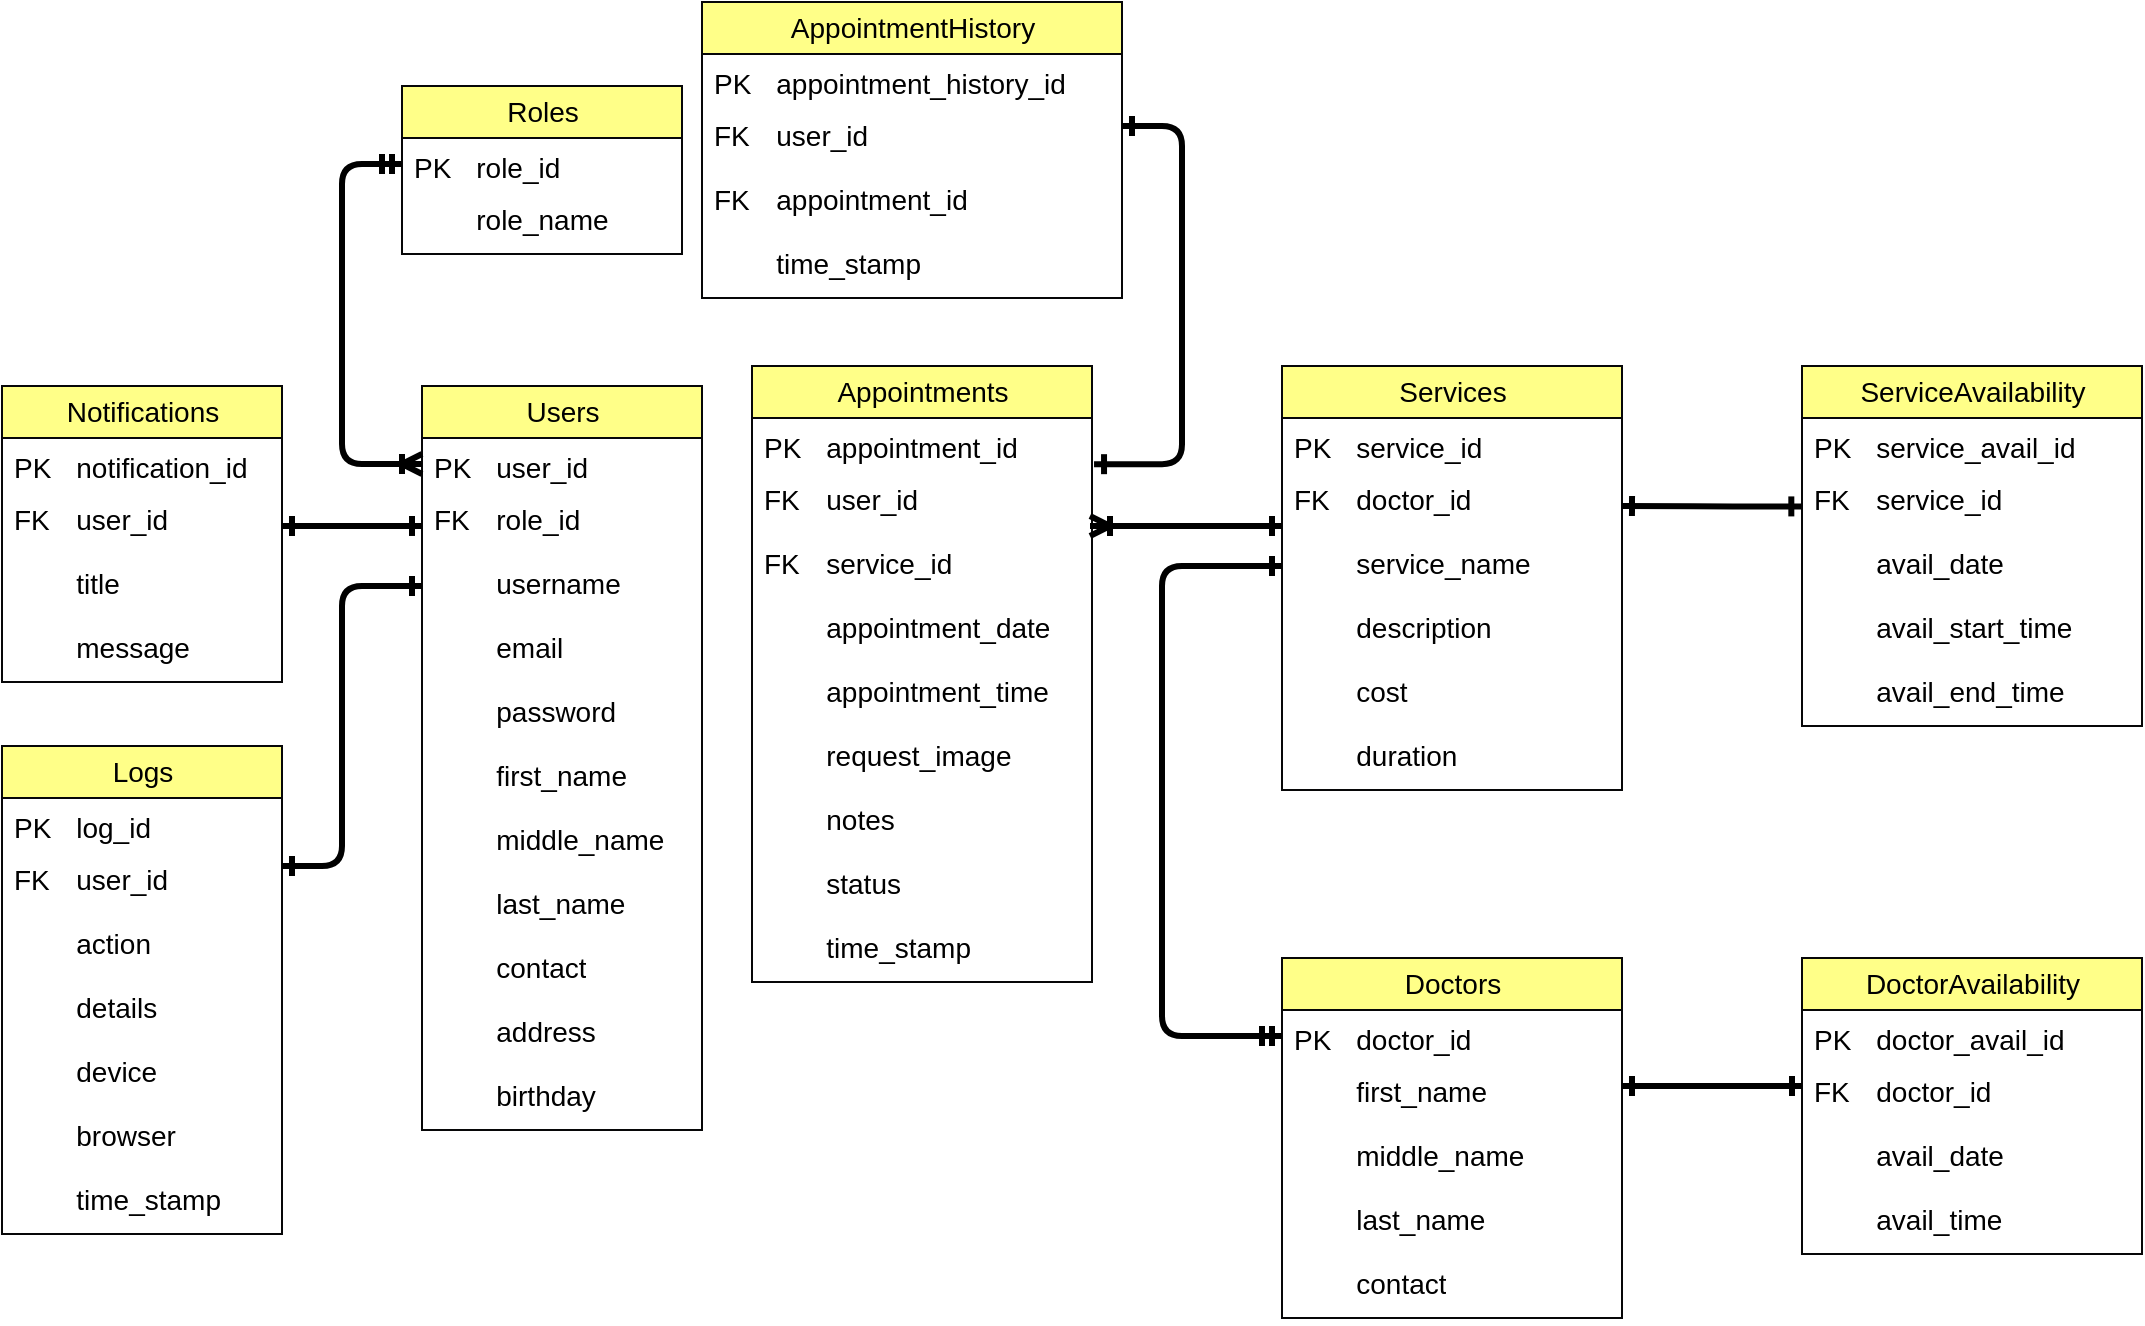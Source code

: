 <mxfile version="24.4.10" type="github">
  <diagram name="Page-1" id="2ca16b54-16f6-2749-3443-fa8db7711227">
    <mxGraphModel dx="1193" dy="758" grid="1" gridSize="10" guides="1" tooltips="1" connect="1" arrows="1" fold="1" page="1" pageScale="1" pageWidth="1100" pageHeight="850" background="none" math="0" shadow="0">
      <root>
        <mxCell id="0" />
        <mxCell id="1" parent="0" />
        <mxCell id="LYKKpz5TpEzSUIl6XZAZ-3" value="Roles" style="swimlane;fontStyle=0;childLayout=stackLayout;horizontal=1;startSize=26;horizontalStack=0;resizeParent=1;resizeParentMax=0;resizeLast=0;collapsible=1;marginBottom=0;html=1;fontSize=14;fillColor=#ffff88;strokeColor=#070708;" vertex="1" parent="1">
          <mxGeometry x="290" y="230" width="140" height="84" as="geometry" />
        </mxCell>
        <mxCell id="LYKKpz5TpEzSUIl6XZAZ-4" value="PK&lt;span style=&quot;white-space: pre;&quot;&gt;&#x9;&lt;/span&gt;role_id" style="text;align=left;verticalAlign=top;spacingLeft=4;spacingRight=4;overflow=hidden;rotatable=0;points=[[0,0.5],[1,0.5]];portConstraint=eastwest;whiteSpace=wrap;html=1;fontSize=14;" vertex="1" parent="LYKKpz5TpEzSUIl6XZAZ-3">
          <mxGeometry y="26" width="140" height="26" as="geometry" />
        </mxCell>
        <mxCell id="LYKKpz5TpEzSUIl6XZAZ-5" value="&lt;span style=&quot;white-space: pre; font-size: 14px;&quot;&gt;&#x9;&lt;/span&gt;role_name" style="text;align=left;verticalAlign=top;spacingLeft=4;spacingRight=4;overflow=hidden;rotatable=0;points=[[0,0.5],[1,0.5]];portConstraint=eastwest;whiteSpace=wrap;html=1;fontSize=14;labelBackgroundColor=default;" vertex="1" parent="LYKKpz5TpEzSUIl6XZAZ-3">
          <mxGeometry y="52" width="140" height="32" as="geometry" />
        </mxCell>
        <mxCell id="LYKKpz5TpEzSUIl6XZAZ-12" value="Notifications" style="swimlane;fontStyle=0;childLayout=stackLayout;horizontal=1;startSize=26;horizontalStack=0;resizeParent=1;resizeParentMax=0;resizeLast=0;collapsible=1;marginBottom=0;html=1;fontSize=14;fillColor=#ffff88;strokeColor=#070708;" vertex="1" parent="1">
          <mxGeometry x="90" y="380" width="140" height="148" as="geometry" />
        </mxCell>
        <mxCell id="LYKKpz5TpEzSUIl6XZAZ-13" value="PK&lt;span style=&quot;white-space: pre;&quot;&gt;&#x9;&lt;/span&gt;notification_id" style="text;align=left;verticalAlign=top;spacingLeft=4;spacingRight=4;overflow=hidden;rotatable=0;points=[[0,0.5],[1,0.5]];portConstraint=eastwest;whiteSpace=wrap;html=1;fontSize=14;" vertex="1" parent="LYKKpz5TpEzSUIl6XZAZ-12">
          <mxGeometry y="26" width="140" height="26" as="geometry" />
        </mxCell>
        <mxCell id="LYKKpz5TpEzSUIl6XZAZ-14" value="FK&lt;span style=&quot;white-space: pre; font-size: 14px;&quot;&gt;&#x9;&lt;/span&gt;user_id" style="text;align=left;verticalAlign=top;spacingLeft=4;spacingRight=4;overflow=hidden;rotatable=0;points=[[0,0.5],[1,0.5]];portConstraint=eastwest;whiteSpace=wrap;html=1;fontSize=14;labelBackgroundColor=default;" vertex="1" parent="LYKKpz5TpEzSUIl6XZAZ-12">
          <mxGeometry y="52" width="140" height="32" as="geometry" />
        </mxCell>
        <mxCell id="LYKKpz5TpEzSUIl6XZAZ-15" value="&lt;span style=&quot;white-space: pre; font-size: 14px;&quot;&gt;&#x9;&lt;/span&gt;title&lt;span style=&quot;color: rgba(0, 0, 0, 0); font-family: monospace; font-size: 0px; text-wrap: nowrap; background-color: rgb(251, 251, 251);&quot;&gt;%3CmxGraphModel%3E%3Croot%3E%3CmxCell%20id%3D%220%22%2F%3E%3CmxCell%20id%3D%221%22%20parent%3D%220%22%2F%3E%3CmxCell%20id%3D%222%22%20value%3D%22%26lt%3Bspan%20style%3D%26quot%3Bwhite-space%3A%20pre%3B%20font-size%3A%2014px%3B%26quot%3B%26gt%3B%26%239%3B%26lt%3B%2Fspan%26gt%3Buser_id%22%20style%3D%22text%3Balign%3Dleft%3BverticalAlign%3Dtop%3BspacingLeft%3D4%3BspacingRight%3D4%3Boverflow%3Dhidden%3Brotatable%3D0%3Bpoints%3D%5B%5B0%2C0.5%5D%2C%5B1%2C0.5%5D%5D%3BportConstraint%3Deastwest%3BwhiteSpace%3Dwrap%3Bhtml%3D1%3BfontSize%3D14%3BlabelBackgroundColor%3Ddefault%3B%22%20vertex%3D%221%22%20parent%3D%221%22%3E%3CmxGeometry%20x%3D%22130%22%20y%3D%22472%22%20width%3D%22140%22%20height%3D%2232%22%20as%3D%22geometry%22%2F%3E%3C%2FmxCell%3E%3C%2Froot%3E%3C%2FmxGraphModel%3E&lt;/span&gt;" style="text;align=left;verticalAlign=top;spacingLeft=4;spacingRight=4;overflow=hidden;rotatable=0;points=[[0,0.5],[1,0.5]];portConstraint=eastwest;whiteSpace=wrap;html=1;fontSize=14;labelBackgroundColor=default;" vertex="1" parent="LYKKpz5TpEzSUIl6XZAZ-12">
          <mxGeometry y="84" width="140" height="32" as="geometry" />
        </mxCell>
        <mxCell id="LYKKpz5TpEzSUIl6XZAZ-16" value="&lt;span style=&quot;white-space: pre; font-size: 14px;&quot;&gt;&#x9;&lt;/span&gt;message&lt;span style=&quot;color: rgba(0, 0, 0, 0); font-family: monospace; font-size: 0px; text-wrap: nowrap; background-color: rgb(251, 251, 251);&quot;&gt;%3CmxGraphModel%3E%3Croot%3E%3CmxCell%20id%3D%220%22%2F%3E%3CmxCell%20id%3D%221%22%20parent%3D%220%22%2F%3E%3CmxCell%20id%3D%222%22%20value%3D%22%26lt%3Bspan%20style%3D%26quot%3Bwhite-space%3A%20pre%3B%20font-size%3A%2014px%3B%26quot%3B%26gt%3B%26%239%3B%26lt%3B%2Fspan%26gt%3Buser_id%22%20style%3D%22text%3Balign%3Dleft%3BverticalAlign%3Dtop%3BspacingLeft%3D4%3BspacingRight%3D4%3Boverflow%3Dhidden%3Brotatable%3D0%3Bpoints%3D%5B%5B0%2C0.5%5D%2C%5B1%2C0.5%5D%5D%3BportConstraint%3Deastwest%3BwhiteSpace%3Dwrap%3Bhtml%3D1%3BfontSize%3D14%3BlabelBackgroundColor%3Ddefault%3B%22%20vertex%3D%221%22%20parent%3D%221%22%3E%3CmxGeometry%20x%3D%22130%22%20y%3D%22472%22%20width%3D%22140%22%20height%3D%2232%22%20as%3D%22geometry%22%2F%3E%3C%2FmxCell%3E%3C%2Froot%3E%3C%2FmxGraphModel%3E&lt;/span&gt;" style="text;align=left;verticalAlign=top;spacingLeft=4;spacingRight=4;overflow=hidden;rotatable=0;points=[[0,0.5],[1,0.5]];portConstraint=eastwest;whiteSpace=wrap;html=1;fontSize=14;labelBackgroundColor=default;" vertex="1" parent="LYKKpz5TpEzSUIl6XZAZ-12">
          <mxGeometry y="116" width="140" height="32" as="geometry" />
        </mxCell>
        <mxCell id="LYKKpz5TpEzSUIl6XZAZ-17" value="Logs" style="swimlane;fontStyle=0;childLayout=stackLayout;horizontal=1;startSize=26;horizontalStack=0;resizeParent=1;resizeParentMax=0;resizeLast=0;collapsible=1;marginBottom=0;html=1;fontSize=14;fillColor=#ffff88;strokeColor=#070708;" vertex="1" parent="1">
          <mxGeometry x="90" y="560" width="140" height="244" as="geometry" />
        </mxCell>
        <mxCell id="LYKKpz5TpEzSUIl6XZAZ-18" value="PK&lt;span style=&quot;white-space: pre;&quot;&gt;&#x9;&lt;/span&gt;log_id" style="text;align=left;verticalAlign=top;spacingLeft=4;spacingRight=4;overflow=hidden;rotatable=0;points=[[0,0.5],[1,0.5]];portConstraint=eastwest;whiteSpace=wrap;html=1;fontSize=14;" vertex="1" parent="LYKKpz5TpEzSUIl6XZAZ-17">
          <mxGeometry y="26" width="140" height="26" as="geometry" />
        </mxCell>
        <mxCell id="LYKKpz5TpEzSUIl6XZAZ-19" value="FK&lt;span style=&quot;white-space: pre; font-size: 14px;&quot;&gt;&#x9;&lt;/span&gt;user_id" style="text;align=left;verticalAlign=top;spacingLeft=4;spacingRight=4;overflow=hidden;rotatable=0;points=[[0,0.5],[1,0.5]];portConstraint=eastwest;whiteSpace=wrap;html=1;fontSize=14;labelBackgroundColor=default;" vertex="1" parent="LYKKpz5TpEzSUIl6XZAZ-17">
          <mxGeometry y="52" width="140" height="32" as="geometry" />
        </mxCell>
        <mxCell id="LYKKpz5TpEzSUIl6XZAZ-20" value="&lt;span style=&quot;white-space: pre; font-size: 14px;&quot;&gt;&#x9;&lt;/span&gt;action&lt;span style=&quot;color: rgba(0, 0, 0, 0); font-family: monospace; font-size: 0px; text-wrap: nowrap; background-color: rgb(251, 251, 251);&quot;&gt;%3CmxGraphModel%3E%3Croot%3E%3CmxCell%20id%3D%220%22%2F%3E%3CmxCell%20id%3D%221%22%20parent%3D%220%22%2F%3E%3CmxCell%20id%3D%222%22%20value%3D%22%26lt%3Bspan%20style%3D%26quot%3Bwhite-space%3A%20pre%3B%20font-size%3A%2014px%3B%26quot%3B%26gt%3B%26%239%3B%26lt%3B%2Fspan%26gt%3Buser_id%22%20style%3D%22text%3Balign%3Dleft%3BverticalAlign%3Dtop%3BspacingLeft%3D4%3BspacingRight%3D4%3Boverflow%3Dhidden%3Brotatable%3D0%3Bpoints%3D%5B%5B0%2C0.5%5D%2C%5B1%2C0.5%5D%5D%3BportConstraint%3Deastwest%3BwhiteSpace%3Dwrap%3Bhtml%3D1%3BfontSize%3D14%3BlabelBackgroundColor%3Ddefault%3B%22%20vertex%3D%221%22%20parent%3D%221%22%3E%3CmxGeometry%20x%3D%22130%22%20y%3D%22472%22%20width%3D%22140%22%20height%3D%2232%22%20as%3D%22geometry%22%2F%3E%3C%2FmxCell%3E%3C%2Froot%3E%3C%2FmxGraphModel%3E&lt;/span&gt;" style="text;align=left;verticalAlign=top;spacingLeft=4;spacingRight=4;overflow=hidden;rotatable=0;points=[[0,0.5],[1,0.5]];portConstraint=eastwest;whiteSpace=wrap;html=1;fontSize=14;labelBackgroundColor=default;" vertex="1" parent="LYKKpz5TpEzSUIl6XZAZ-17">
          <mxGeometry y="84" width="140" height="32" as="geometry" />
        </mxCell>
        <mxCell id="LYKKpz5TpEzSUIl6XZAZ-21" value="&lt;span style=&quot;white-space: pre; font-size: 14px;&quot;&gt;&#x9;&lt;/span&gt;details&lt;span style=&quot;color: rgba(0, 0, 0, 0); font-family: monospace; font-size: 0px; text-wrap: nowrap; background-color: rgb(251, 251, 251);&quot;&gt;%3CmxGraphModel%3E%3Croot%3E%3CmxCell%20id%3D%220%22%2F%3E%3CmxCell%20id%3D%221%22%20parent%3D%220%22%2F%3E%3CmxCell%20id%3D%222%22%20value%3D%22%26lt%3Bspan%20style%3D%26quot%3Bwhite-space%3A%20pre%3B%20font-size%3A%2014px%3B%26quot%3B%26gt%3B%26%239%3B%26lt%3B%2Fspan%26gt%3Buser_id%22%20style%3D%22text%3Balign%3Dleft%3BverticalAlign%3Dtop%3BspacingLeft%3D4%3BspacingRight%3D4%3Boverflow%3Dhidden%3Brotatable%3D0%3Bpoints%3D%5B%5B0%2C0.5%5D%2C%5B1%2C0.5%5D%5D%3BportConstraint%3Deastwest%3BwhiteSpace%3Dwrap%3Bhtml%3D1%3BfontSize%3D14%3BlabelBackgroundColor%3Ddefault%3B%22%20vertex%3D%221%22%20parent%3D%221%22%3E%3CmxGeometry%20x%3D%22130%22%20y%3D%22472%22%20width%3D%22140%22%20height%3D%2232%22%20as%3D%22geometry%22%2F%3E%3C%2FmxCell%3E%3C%2Froot%3E%3C%2FmxGraphModel%3E&lt;/span&gt;" style="text;align=left;verticalAlign=top;spacingLeft=4;spacingRight=4;overflow=hidden;rotatable=0;points=[[0,0.5],[1,0.5]];portConstraint=eastwest;whiteSpace=wrap;html=1;fontSize=14;labelBackgroundColor=default;" vertex="1" parent="LYKKpz5TpEzSUIl6XZAZ-17">
          <mxGeometry y="116" width="140" height="32" as="geometry" />
        </mxCell>
        <mxCell id="LYKKpz5TpEzSUIl6XZAZ-22" value="&lt;span style=&quot;white-space: pre;&quot;&gt;&#x9;&lt;/span&gt;device&lt;span style=&quot;color: rgba(0, 0, 0, 0); font-family: monospace; font-size: 0px; text-wrap: nowrap; background-color: rgb(251, 251, 251);&quot;&gt;%3CmxGraphModel%3E%3Croot%3E%3CmxCell%20id%3D%220%22%2F%3E%3CmxCell%20id%3D%221%22%20parent%3D%220%22%2F%3E%3CmxCell%20id%3D%222%22%20value%3D%22%26lt%3Bspan%20style%3D%26quot%3Bwhite-space%3A%20pre%3B%20font-size%3A%2014px%3B%26quot%3B%26gt%3B%26%239%3B%26lt%3B%2Fspan%26gt%3Bdetails%26lt%3Bspan%20style%3D%26quot%3Bcolor%3A%20rgba(0%2C%200%2C%200%2C%200)%3B%20font-family%3A%20monospace%3B%20font-size%3A%200px%3B%20text-wrap%3A%20nowrap%3B%20background-color%3A%20rgb(251%2C%20251%2C%20251)%3B%26quot%3B%26gt%3B%253CmxGraphModel%253E%253Croot%253E%253CmxCell%2520id%253D%25220%2522%252F%253E%253CmxCell%2520id%253D%25221%2522%2520parent%253D%25220%2522%252F%253E%253CmxCell%2520id%253D%25222%2522%2520value%253D%2522%2526lt%253Bspan%2520style%253D%2526quot%253Bwhite-space%253A%2520pre%253B%2520font-size%253A%252014px%253B%2526quot%253B%2526gt%253B%2526%25239%253B%2526lt%253B%252Fspan%2526gt%253Buser_id%2522%2520style%253D%2522text%253Balign%253Dleft%253BverticalAlign%253Dtop%253BspacingLeft%253D4%253BspacingRight%253D4%253Boverflow%253Dhidden%253Brotatable%253D0%253Bpoints%253D%255B%255B0%252C0.5%255D%252C%255B1%252C0.5%255D%255D%253BportConstraint%253Deastwest%253BwhiteSpace%253Dwrap%253Bhtml%253D1%253BfontSize%253D14%253BlabelBackgroundColor%253Ddefault%253B%2522%2520vertex%253D%25221%2522%2520parent%253D%25221%2522%253E%253CmxGeometry%2520x%253D%2522130%2522%2520y%253D%2522472%2522%2520width%253D%2522140%2522%2520height%253D%252232%2522%2520as%253D%2522geometry%2522%252F%253E%253C%252FmxCell%253E%253C%252Froot%253E%253C%252FmxGraphModel%253E%26lt%3B%2Fspan%26gt%3B%22%20style%3D%22text%3Balign%3Dleft%3BverticalAlign%3Dtop%3BspacingLeft%3D4%3BspacingRight%3D4%3Boverflow%3Dhidden%3Brotatable%3D0%3Bpoints%3D%5B%5B0%2C0.5%5D%2C%5B1%2C0.5%5D%5D%3BportConstraint%3Deastwest%3BwhiteSpace%3Dwrap%3Bhtml%3D1%3BfontSize%3D14%3BlabelBackgroundColor%3Ddefault%3B%22%20vertex%3D%221%22%20parent%3D%221%22%3E%3CmxGeometry%20x%3D%2290%22%20y%3D%22676%22%20width%3D%22140%22%20height%3D%2232%22%20as%3D%22geometry%22%2F%3E%3C%2FmxCell%3E%3C%2Froot%3E%3C%2FmxGraphModel%3E&lt;/span&gt;" style="text;align=left;verticalAlign=top;spacingLeft=4;spacingRight=4;overflow=hidden;rotatable=0;points=[[0,0.5],[1,0.5]];portConstraint=eastwest;whiteSpace=wrap;html=1;fontSize=14;labelBackgroundColor=default;" vertex="1" parent="LYKKpz5TpEzSUIl6XZAZ-17">
          <mxGeometry y="148" width="140" height="32" as="geometry" />
        </mxCell>
        <mxCell id="LYKKpz5TpEzSUIl6XZAZ-23" value="&lt;span style=&quot;white-space: pre;&quot;&gt;&#x9;&lt;/span&gt;browser" style="text;align=left;verticalAlign=top;spacingLeft=4;spacingRight=4;overflow=hidden;rotatable=0;points=[[0,0.5],[1,0.5]];portConstraint=eastwest;whiteSpace=wrap;html=1;fontSize=14;labelBackgroundColor=default;" vertex="1" parent="LYKKpz5TpEzSUIl6XZAZ-17">
          <mxGeometry y="180" width="140" height="32" as="geometry" />
        </mxCell>
        <mxCell id="LYKKpz5TpEzSUIl6XZAZ-24" value="&lt;span style=&quot;white-space: pre;&quot;&gt;&#x9;&lt;/span&gt;time_stamp" style="text;align=left;verticalAlign=top;spacingLeft=4;spacingRight=4;overflow=hidden;rotatable=0;points=[[0,0.5],[1,0.5]];portConstraint=eastwest;whiteSpace=wrap;html=1;fontSize=14;labelBackgroundColor=default;" vertex="1" parent="LYKKpz5TpEzSUIl6XZAZ-17">
          <mxGeometry y="212" width="140" height="32" as="geometry" />
        </mxCell>
        <mxCell id="LYKKpz5TpEzSUIl6XZAZ-25" value="Users" style="swimlane;fontStyle=0;childLayout=stackLayout;horizontal=1;startSize=26;horizontalStack=0;resizeParent=1;resizeParentMax=0;resizeLast=0;collapsible=1;marginBottom=0;html=1;fontSize=14;fillColor=#ffff88;strokeColor=#070708;" vertex="1" parent="1">
          <mxGeometry x="300" y="380" width="140" height="372" as="geometry" />
        </mxCell>
        <mxCell id="LYKKpz5TpEzSUIl6XZAZ-26" value="PK&lt;span style=&quot;white-space: pre;&quot;&gt;&#x9;&lt;/span&gt;user_id" style="text;align=left;verticalAlign=top;spacingLeft=4;spacingRight=4;overflow=hidden;rotatable=0;points=[[0,0.5],[1,0.5]];portConstraint=eastwest;whiteSpace=wrap;html=1;fontSize=14;" vertex="1" parent="LYKKpz5TpEzSUIl6XZAZ-25">
          <mxGeometry y="26" width="140" height="26" as="geometry" />
        </mxCell>
        <mxCell id="LYKKpz5TpEzSUIl6XZAZ-27" value="FK&lt;span style=&quot;white-space: pre; font-size: 14px;&quot;&gt;&#x9;&lt;/span&gt;role_id" style="text;align=left;verticalAlign=top;spacingLeft=4;spacingRight=4;overflow=hidden;rotatable=0;points=[[0,0.5],[1,0.5]];portConstraint=eastwest;whiteSpace=wrap;html=1;fontSize=14;labelBackgroundColor=default;" vertex="1" parent="LYKKpz5TpEzSUIl6XZAZ-25">
          <mxGeometry y="52" width="140" height="32" as="geometry" />
        </mxCell>
        <mxCell id="LYKKpz5TpEzSUIl6XZAZ-28" value="&lt;span style=&quot;white-space: pre;&quot;&gt;&#x9;&lt;/span&gt;username" style="text;align=left;verticalAlign=top;spacingLeft=4;spacingRight=4;overflow=hidden;rotatable=0;points=[[0,0.5],[1,0.5]];portConstraint=eastwest;whiteSpace=wrap;html=1;fontSize=14;labelBackgroundColor=default;" vertex="1" parent="LYKKpz5TpEzSUIl6XZAZ-25">
          <mxGeometry y="84" width="140" height="32" as="geometry" />
        </mxCell>
        <mxCell id="LYKKpz5TpEzSUIl6XZAZ-29" value="&lt;span style=&quot;white-space: pre;&quot;&gt;&#x9;&lt;/span&gt;email" style="text;align=left;verticalAlign=top;spacingLeft=4;spacingRight=4;overflow=hidden;rotatable=0;points=[[0,0.5],[1,0.5]];portConstraint=eastwest;whiteSpace=wrap;html=1;fontSize=14;labelBackgroundColor=default;" vertex="1" parent="LYKKpz5TpEzSUIl6XZAZ-25">
          <mxGeometry y="116" width="140" height="32" as="geometry" />
        </mxCell>
        <mxCell id="LYKKpz5TpEzSUIl6XZAZ-30" value="&lt;span style=&quot;white-space: pre;&quot;&gt;&#x9;&lt;/span&gt;password" style="text;align=left;verticalAlign=top;spacingLeft=4;spacingRight=4;overflow=hidden;rotatable=0;points=[[0,0.5],[1,0.5]];portConstraint=eastwest;whiteSpace=wrap;html=1;fontSize=14;labelBackgroundColor=default;" vertex="1" parent="LYKKpz5TpEzSUIl6XZAZ-25">
          <mxGeometry y="148" width="140" height="32" as="geometry" />
        </mxCell>
        <mxCell id="LYKKpz5TpEzSUIl6XZAZ-31" value="&lt;span style=&quot;white-space: pre;&quot;&gt;&#x9;&lt;/span&gt;first_name" style="text;align=left;verticalAlign=top;spacingLeft=4;spacingRight=4;overflow=hidden;rotatable=0;points=[[0,0.5],[1,0.5]];portConstraint=eastwest;whiteSpace=wrap;html=1;fontSize=14;labelBackgroundColor=default;" vertex="1" parent="LYKKpz5TpEzSUIl6XZAZ-25">
          <mxGeometry y="180" width="140" height="32" as="geometry" />
        </mxCell>
        <mxCell id="LYKKpz5TpEzSUIl6XZAZ-32" value="&lt;span style=&quot;white-space: pre;&quot;&gt;&#x9;&lt;/span&gt;middle_name&lt;span style=&quot;color: rgba(0, 0, 0, 0); font-family: monospace; font-size: 0px; text-wrap: nowrap; background-color: rgb(251, 251, 251);&quot;&gt;%3CmxGraphModel%3E%3Croot%3E%3CmxCell%20id%3D%220%22%2F%3E%3CmxCell%20id%3D%221%22%20parent%3D%220%22%2F%3E%3CmxCell%20id%3D%222%22%20value%3D%22Logs%22%20style%3D%22swimlane%3BfontStyle%3D0%3BchildLayout%3DstackLayout%3Bhorizontal%3D1%3BstartSize%3D26%3BhorizontalStack%3D0%3BresizeParent%3D1%3BresizeParentMax%3D0%3BresizeLast%3D0%3Bcollapsible%3D1%3BmarginBottom%3D0%3Bhtml%3D1%3BfontSize%3D14%3BfillColor%3D%23ffff88%3BstrokeColor%3D%23070708%3B%22%20vertex%3D%221%22%20parent%3D%221%22%3E%3CmxGeometry%20x%3D%2270%22%20y%3D%22590%22%20width%3D%22140%22%20height%3D%22244%22%20as%3D%22geometry%22%2F%3E%3C%2FmxCell%3E%3CmxCell%20id%3D%223%22%20value%3D%22PK%26lt%3Bspan%20style%3D%26quot%3Bwhite-space%3A%20pre%3B%26quot%3B%26gt%3B%26%239%3B%26lt%3B%2Fspan%26gt%3Blog_id%22%20style%3D%22text%3Balign%3Dleft%3BverticalAlign%3Dtop%3BspacingLeft%3D4%3BspacingRight%3D4%3Boverflow%3Dhidden%3Brotatable%3D0%3Bpoints%3D%5B%5B0%2C0.5%5D%2C%5B1%2C0.5%5D%5D%3BportConstraint%3Deastwest%3BwhiteSpace%3Dwrap%3Bhtml%3D1%3BfontSize%3D14%3B%22%20vertex%3D%221%22%20parent%3D%222%22%3E%3CmxGeometry%20y%3D%2226%22%20width%3D%22140%22%20height%3D%2226%22%20as%3D%22geometry%22%2F%3E%3C%2FmxCell%3E%3CmxCell%20id%3D%224%22%20value%3D%22%26lt%3Bspan%20style%3D%26quot%3Bwhite-space%3A%20pre%3B%20font-size%3A%2014px%3B%26quot%3B%26gt%3B%26%239%3B%26lt%3B%2Fspan%26gt%3Buser_id%22%20style%3D%22text%3Balign%3Dleft%3BverticalAlign%3Dtop%3BspacingLeft%3D4%3BspacingRight%3D4%3Boverflow%3Dhidden%3Brotatable%3D0%3Bpoints%3D%5B%5B0%2C0.5%5D%2C%5B1%2C0.5%5D%5D%3BportConstraint%3Deastwest%3BwhiteSpace%3Dwrap%3Bhtml%3D1%3BfontSize%3D14%3BlabelBackgroundColor%3Ddefault%3B%22%20vertex%3D%221%22%20parent%3D%222%22%3E%3CmxGeometry%20y%3D%2252%22%20width%3D%22140%22%20height%3D%2232%22%20as%3D%22geometry%22%2F%3E%3C%2FmxCell%3E%3CmxCell%20id%3D%225%22%20value%3D%22%26lt%3Bspan%20style%3D%26quot%3Bwhite-space%3A%20pre%3B%20font-size%3A%2014px%3B%26quot%3B%26gt%3B%26%239%3B%26lt%3B%2Fspan%26gt%3Baction%26lt%3Bspan%20style%3D%26quot%3Bcolor%3A%20rgba(0%2C%200%2C%200%2C%200)%3B%20font-family%3A%20monospace%3B%20font-size%3A%200px%3B%20text-wrap%3A%20nowrap%3B%20background-color%3A%20rgb(251%2C%20251%2C%20251)%3B%26quot%3B%26gt%3B%253CmxGraphModel%253E%253Croot%253E%253CmxCell%2520id%253D%25220%2522%252F%253E%253CmxCell%2520id%253D%25221%2522%2520parent%253D%25220%2522%252F%253E%253CmxCell%2520id%253D%25222%2522%2520value%253D%2522%2526lt%253Bspan%2520style%253D%2526quot%253Bwhite-space%253A%2520pre%253B%2520font-size%253A%252014px%253B%2526quot%253B%2526gt%253B%2526%25239%253B%2526lt%253B%252Fspan%2526gt%253Buser_id%2522%2520style%253D%2522text%253Balign%253Dleft%253BverticalAlign%253Dtop%253BspacingLeft%253D4%253BspacingRight%253D4%253Boverflow%253Dhidden%253Brotatable%253D0%253Bpoints%253D%255B%255B0%252C0.5%255D%252C%255B1%252C0.5%255D%255D%253BportConstraint%253Deastwest%253BwhiteSpace%253Dwrap%253Bhtml%253D1%253BfontSize%253D14%253BlabelBackgroundColor%253Ddefault%253B%2522%2520vertex%253D%25221%2522%2520parent%253D%25221%2522%253E%253CmxGeometry%2520x%253D%2522130%2522%2520y%253D%2522472%2522%2520width%253D%2522140%2522%2520height%253D%252232%2522%2520as%253D%2522geometry%2522%252F%253E%253C%252FmxCell%253E%253C%252Froot%253E%253C%252FmxGraphModel%253E%26lt%3B%2Fspan%26gt%3B%22%20style%3D%22text%3Balign%3Dleft%3BverticalAlign%3Dtop%3BspacingLeft%3D4%3BspacingRight%3D4%3Boverflow%3Dhidden%3Brotatable%3D0%3Bpoints%3D%5B%5B0%2C0.5%5D%2C%5B1%2C0.5%5D%5D%3BportConstraint%3Deastwest%3BwhiteSpace%3Dwrap%3Bhtml%3D1%3BfontSize%3D14%3BlabelBackgroundColor%3Ddefault%3B%22%20vertex%3D%221%22%20parent%3D%222%22%3E%3CmxGeometry%20y%3D%2284%22%20width%3D%22140%22%20height%3D%2232%22%20as%3D%22geometry%22%2F%3E%3C%2FmxCell%3E%3CmxCell%20id%3D%226%22%20value%3D%22%26lt%3Bspan%20style%3D%26quot%3Bwhite-space%3A%20pre%3B%20font-size%3A%2014px%3B%26quot%3B%26gt%3B%26%239%3B%26lt%3B%2Fspan%26gt%3Bdetails%26lt%3Bspan%20style%3D%26quot%3Bcolor%3A%20rgba(0%2C%200%2C%200%2C%200)%3B%20font-family%3A%20monospace%3B%20font-size%3A%200px%3B%20text-wrap%3A%20nowrap%3B%20background-color%3A%20rgb(251%2C%20251%2C%20251)%3B%26quot%3B%26gt%3B%253CmxGraphModel%253E%253Croot%253E%253CmxCell%2520id%253D%25220%2522%252F%253E%253CmxCell%2520id%253D%25221%2522%2520parent%253D%25220%2522%252F%253E%253CmxCell%2520id%253D%25222%2522%2520value%253D%2522%2526lt%253Bspan%2520style%253D%2526quot%253Bwhite-space%253A%2520pre%253B%2520font-size%253A%252014px%253B%2526quot%253B%2526gt%253B%2526%25239%253B%2526lt%253B%252Fspan%2526gt%253Buser_id%2522%2520style%253D%2522text%253Balign%253Dleft%253BverticalAlign%253Dtop%253BspacingLeft%253D4%253BspacingRight%253D4%253Boverflow%253Dhidden%253Brotatable%253D0%253Bpoints%253D%255B%255B0%252C0.5%255D%252C%255B1%252C0.5%255D%255D%253BportConstraint%253Deastwest%253BwhiteSpace%253Dwrap%253Bhtml%253D1%253BfontSize%253D14%253BlabelBackgroundColor%253Ddefault%253B%2522%2520vertex%253D%25221%2522%2520parent%253D%25221%2522%253E%253CmxGeometry%2520x%253D%2522130%2522%2520y%253D%2522472%2522%2520width%253D%2522140%2522%2520height%253D%252232%2522%2520as%253D%2522geometry%2522%252F%253E%253C%252FmxCell%253E%253C%252Froot%253E%253C%252FmxGraphModel%253E%26lt%3B%2Fspan%26gt%3B%22%20style%3D%22text%3Balign%3Dleft%3BverticalAlign%3Dtop%3BspacingLeft%3D4%3BspacingRight%3D4%3Boverflow%3Dhidden%3Brotatable%3D0%3Bpoints%3D%5B%5B0%2C0.5%5D%2C%5B1%2C0.5%5D%5D%3BportConstraint%3Deastwest%3BwhiteSpace%3Dwrap%3Bhtml%3D1%3BfontSize%3D14%3BlabelBackgroundColor%3Ddefault%3B%22%20vertex%3D%221%22%20parent%3D%222%22%3E%3CmxGeometry%20y%3D%22116%22%20width%3D%22140%22%20height%3D%2232%22%20as%3D%22geometry%22%2F%3E%3C%2FmxCell%3E%3CmxCell%20id%3D%227%22%20value%3D%22%26lt%3Bspan%20style%3D%26quot%3Bwhite-space%3A%20pre%3B%26quot%3B%26gt%3B%26%239%3B%26lt%3B%2Fspan%26gt%3Bdevice%26lt%3Bspan%20style%3D%26quot%3Bcolor%3A%20rgba(0%2C%200%2C%200%2C%200)%3B%20font-family%3A%20monospace%3B%20font-size%3A%200px%3B%20text-wrap%3A%20nowrap%3B%20background-color%3A%20rgb(251%2C%20251%2C%20251)%3B%26quot%3B%26gt%3B%253CmxGraphModel%253E%253Croot%253E%253CmxCell%2520id%253D%25220%2522%252F%253E%253CmxCell%2520id%253D%25221%2522%2520parent%253D%25220%2522%252F%253E%253CmxCell%2520id%253D%25222%2522%2520value%253D%2522%2526lt%253Bspan%2520style%253D%2526quot%253Bwhite-space%253A%2520pre%253B%2520font-size%253A%252014px%253B%2526quot%253B%2526gt%253B%2526%25239%253B%2526lt%253B%252Fspan%2526gt%253Bdetails%2526lt%253Bspan%2520style%253D%2526quot%253Bcolor%253A%2520rgba(0%252C%25200%252C%25200%252C%25200)%253B%2520font-family%253A%2520monospace%253B%2520font-size%253A%25200px%253B%2520text-wrap%253A%2520nowrap%253B%2520background-color%253A%2520rgb(251%252C%2520251%252C%2520251)%253B%2526quot%253B%2526gt%253B%25253CmxGraphModel%25253E%25253Croot%25253E%25253CmxCell%252520id%25253D%2525220%252522%25252F%25253E%25253CmxCell%252520id%25253D%2525221%252522%252520parent%25253D%2525220%252522%25252F%25253E%25253CmxCell%252520id%25253D%2525222%252522%252520value%25253D%252522%252526lt%25253Bspan%252520style%25253D%252526quot%25253Bwhite-space%25253A%252520pre%25253B%252520font-size%25253A%25252014px%25253B%252526quot%25253B%252526gt%25253B%252526%2525239%25253B%252526lt%25253B%25252Fspan%252526gt%25253Buser_id%252522%252520style%25253D%252522text%25253Balign%25253Dleft%25253BverticalAlign%25253Dtop%25253BspacingLeft%25253D4%25253BspacingRight%25253D4%25253Boverflow%25253Dhidden%25253Brotatable%25253D0%25253Bpoints%25253D%25255B%25255B0%25252C0.5%25255D%25252C%25255B1%25252C0.5%25255D%25255D%25253BportConstraint%25253Deastwest%25253BwhiteSpace%25253Dwrap%25253Bhtml%25253D1%25253BfontSize%25253D14%25253BlabelBackgroundColor%25253Ddefault%25253B%252522%252520vertex%25253D%2525221%252522%252520parent%25253D%2525221%252522%25253E%25253CmxGeometry%252520x%25253D%252522130%252522%252520y%25253D%252522472%252522%252520width%25253D%252522140%252522%252520height%25253D%25252232%252522%252520as%25253D%252522geometry%252522%25252F%25253E%25253C%25252FmxCell%25253E%25253C%25252Froot%25253E%25253C%25252FmxGraphModel%25253E%2526lt%253B%252Fspan%2526gt%253B%2522%2520style%253D%2522text%253Balign%253Dleft%253BverticalAlign%253Dtop%253BspacingLeft%253D4%253BspacingRight%253D4%253Boverflow%253Dhidden%253Brotatable%253D0%253Bpoints%253D%255B%255B0%252C0.5%255D%252C%255B1%252C0.5%255D%255D%253BportConstraint%253Deastwest%253BwhiteSpace%253Dwrap%253Bhtml%253D1%253BfontSize%253D14%253BlabelBackgroundColor%253Ddefault%253B%2522%2520vertex%253D%25221%2522%2520parent%253D%25221%2522%253E%253CmxGeometry%2520x%253D%252290%2522%2520y%253D%2522676%2522%2520width%253D%2522140%2522%2520height%253D%252232%2522%2520as%253D%2522geometry%2522%252F%253E%253C%252FmxCell%253E%253C%252Froot%253E%253C%252FmxGraphModel%253E%26lt%3B%2Fspan%26gt%3B%22%20style%3D%22text%3Balign%3Dleft%3BverticalAlign%3Dtop%3BspacingLeft%3D4%3BspacingRight%3D4%3Boverflow%3Dhidden%3Brotatable%3D0%3Bpoints%3D%5B%5B0%2C0.5%5D%2C%5B1%2C0.5%5D%5D%3BportConstraint%3Deastwest%3BwhiteSpace%3Dwrap%3Bhtml%3D1%3BfontSize%3D14%3BlabelBackgroundColor%3Ddefault%3B%22%20vertex%3D%221%22%20parent%3D%222%22%3E%3CmxGeometry%20y%3D%22148%22%20width%3D%22140%22%20height%3D%2232%22%20as%3D%22geometry%22%2F%3E%3C%2FmxCell%3E%3CmxCell%20id%3D%228%22%20value%3D%22%26lt%3Bspan%20style%3D%26quot%3Bwhite-space%3A%20pre%3B%26quot%3B%26gt%3B%26%239%3B%26lt%3B%2Fspan%26gt%3Bbrowser%22%20style%3D%22text%3Balign%3Dleft%3BverticalAlign%3Dtop%3BspacingLeft%3D4%3BspacingRight%3D4%3Boverflow%3Dhidden%3Brotatable%3D0%3Bpoints%3D%5B%5B0%2C0.5%5D%2C%5B1%2C0.5%5D%5D%3BportConstraint%3Deastwest%3BwhiteSpace%3Dwrap%3Bhtml%3D1%3BfontSize%3D14%3BlabelBackgroundColor%3Ddefault%3B%22%20vertex%3D%221%22%20parent%3D%222%22%3E%3CmxGeometry%20y%3D%22180%22%20width%3D%22140%22%20height%3D%2232%22%20as%3D%22geometry%22%2F%3E%3C%2FmxCell%3E%3CmxCell%20id%3D%229%22%20value%3D%22%26lt%3Bspan%20style%3D%26quot%3Bwhite-space%3A%20pre%3B%26quot%3B%26gt%3B%26%239%3B%26lt%3B%2Fspan%26gt%3Btime_stamp%22%20style%3D%22text%3Balign%3Dleft%3BverticalAlign%3Dtop%3BspacingLeft%3D4%3BspacingRight%3D4%3Boverflow%3Dhidden%3Brotatable%3D0%3Bpoints%3D%5B%5B0%2C0.5%5D%2C%5B1%2C0.5%5D%5D%3BportConstraint%3Deastwest%3BwhiteSpace%3Dwrap%3Bhtml%3D1%3BfontSize%3D14%3BlabelBackgroundColor%3Ddefault%3B%22%20vertex%3D%221%22%20parent%3D%222%22%3E%3CmxGeometry%20y%3D%22212%22%20width%3D%22140%22%20height%3D%2232%22%20as%3D%22geometry%22%2F%3E%3C%2FmxCell%3E%3C%2Froot%3E%3C%2FmxGraphModel%3E&lt;/span&gt;" style="text;align=left;verticalAlign=top;spacingLeft=4;spacingRight=4;overflow=hidden;rotatable=0;points=[[0,0.5],[1,0.5]];portConstraint=eastwest;whiteSpace=wrap;html=1;fontSize=14;labelBackgroundColor=default;" vertex="1" parent="LYKKpz5TpEzSUIl6XZAZ-25">
          <mxGeometry y="212" width="140" height="32" as="geometry" />
        </mxCell>
        <mxCell id="LYKKpz5TpEzSUIl6XZAZ-33" value="&lt;span style=&quot;white-space: pre;&quot;&gt;&#x9;&lt;/span&gt;last_name&lt;span style=&quot;color: rgba(0, 0, 0, 0); font-family: monospace; font-size: 0px; text-wrap: nowrap; background-color: rgb(251, 251, 251);&quot;&gt;%3CmxGraphModel%3E%3Croot%3E%3CmxCell%20id%3D%220%22%2F%3E%3CmxCell%20id%3D%221%22%20parent%3D%220%22%2F%3E%3CmxCell%20id%3D%222%22%20value%3D%22Logs%22%20style%3D%22swimlane%3BfontStyle%3D0%3BchildLayout%3DstackLayout%3Bhorizontal%3D1%3BstartSize%3D26%3BhorizontalStack%3D0%3BresizeParent%3D1%3BresizeParentMax%3D0%3BresizeLast%3D0%3Bcollapsible%3D1%3BmarginBottom%3D0%3Bhtml%3D1%3BfontSize%3D14%3BfillColor%3D%23ffff88%3BstrokeColor%3D%23070708%3B%22%20vertex%3D%221%22%20parent%3D%221%22%3E%3CmxGeometry%20x%3D%2270%22%20y%3D%22590%22%20width%3D%22140%22%20height%3D%22244%22%20as%3D%22geometry%22%2F%3E%3C%2FmxCell%3E%3CmxCell%20id%3D%223%22%20value%3D%22PK%26lt%3Bspan%20style%3D%26quot%3Bwhite-space%3A%20pre%3B%26quot%3B%26gt%3B%26%239%3B%26lt%3B%2Fspan%26gt%3Blog_id%22%20style%3D%22text%3Balign%3Dleft%3BverticalAlign%3Dtop%3BspacingLeft%3D4%3BspacingRight%3D4%3Boverflow%3Dhidden%3Brotatable%3D0%3Bpoints%3D%5B%5B0%2C0.5%5D%2C%5B1%2C0.5%5D%5D%3BportConstraint%3Deastwest%3BwhiteSpace%3Dwrap%3Bhtml%3D1%3BfontSize%3D14%3B%22%20vertex%3D%221%22%20parent%3D%222%22%3E%3CmxGeometry%20y%3D%2226%22%20width%3D%22140%22%20height%3D%2226%22%20as%3D%22geometry%22%2F%3E%3C%2FmxCell%3E%3CmxCell%20id%3D%224%22%20value%3D%22%26lt%3Bspan%20style%3D%26quot%3Bwhite-space%3A%20pre%3B%20font-size%3A%2014px%3B%26quot%3B%26gt%3B%26%239%3B%26lt%3B%2Fspan%26gt%3Buser_id%22%20style%3D%22text%3Balign%3Dleft%3BverticalAlign%3Dtop%3BspacingLeft%3D4%3BspacingRight%3D4%3Boverflow%3Dhidden%3Brotatable%3D0%3Bpoints%3D%5B%5B0%2C0.5%5D%2C%5B1%2C0.5%5D%5D%3BportConstraint%3Deastwest%3BwhiteSpace%3Dwrap%3Bhtml%3D1%3BfontSize%3D14%3BlabelBackgroundColor%3Ddefault%3B%22%20vertex%3D%221%22%20parent%3D%222%22%3E%3CmxGeometry%20y%3D%2252%22%20width%3D%22140%22%20height%3D%2232%22%20as%3D%22geometry%22%2F%3E%3C%2FmxCell%3E%3CmxCell%20id%3D%225%22%20value%3D%22%26lt%3Bspan%20style%3D%26quot%3Bwhite-space%3A%20pre%3B%20font-size%3A%2014px%3B%26quot%3B%26gt%3B%26%239%3B%26lt%3B%2Fspan%26gt%3Baction%26lt%3Bspan%20style%3D%26quot%3Bcolor%3A%20rgba(0%2C%200%2C%200%2C%200)%3B%20font-family%3A%20monospace%3B%20font-size%3A%200px%3B%20text-wrap%3A%20nowrap%3B%20background-color%3A%20rgb(251%2C%20251%2C%20251)%3B%26quot%3B%26gt%3B%253CmxGraphModel%253E%253Croot%253E%253CmxCell%2520id%253D%25220%2522%252F%253E%253CmxCell%2520id%253D%25221%2522%2520parent%253D%25220%2522%252F%253E%253CmxCell%2520id%253D%25222%2522%2520value%253D%2522%2526lt%253Bspan%2520style%253D%2526quot%253Bwhite-space%253A%2520pre%253B%2520font-size%253A%252014px%253B%2526quot%253B%2526gt%253B%2526%25239%253B%2526lt%253B%252Fspan%2526gt%253Buser_id%2522%2520style%253D%2522text%253Balign%253Dleft%253BverticalAlign%253Dtop%253BspacingLeft%253D4%253BspacingRight%253D4%253Boverflow%253Dhidden%253Brotatable%253D0%253Bpoints%253D%255B%255B0%252C0.5%255D%252C%255B1%252C0.5%255D%255D%253BportConstraint%253Deastwest%253BwhiteSpace%253Dwrap%253Bhtml%253D1%253BfontSize%253D14%253BlabelBackgroundColor%253Ddefault%253B%2522%2520vertex%253D%25221%2522%2520parent%253D%25221%2522%253E%253CmxGeometry%2520x%253D%2522130%2522%2520y%253D%2522472%2522%2520width%253D%2522140%2522%2520height%253D%252232%2522%2520as%253D%2522geometry%2522%252F%253E%253C%252FmxCell%253E%253C%252Froot%253E%253C%252FmxGraphModel%253E%26lt%3B%2Fspan%26gt%3B%22%20style%3D%22text%3Balign%3Dleft%3BverticalAlign%3Dtop%3BspacingLeft%3D4%3BspacingRight%3D4%3Boverflow%3Dhidden%3Brotatable%3D0%3Bpoints%3D%5B%5B0%2C0.5%5D%2C%5B1%2C0.5%5D%5D%3BportConstraint%3Deastwest%3BwhiteSpace%3Dwrap%3Bhtml%3D1%3BfontSize%3D14%3BlabelBackgroundColor%3Ddefault%3B%22%20vertex%3D%221%22%20parent%3D%222%22%3E%3CmxGeometry%20y%3D%2284%22%20width%3D%22140%22%20height%3D%2232%22%20as%3D%22geometry%22%2F%3E%3C%2FmxCell%3E%3CmxCell%20id%3D%226%22%20value%3D%22%26lt%3Bspan%20style%3D%26quot%3Bwhite-space%3A%20pre%3B%20font-size%3A%2014px%3B%26quot%3B%26gt%3B%26%239%3B%26lt%3B%2Fspan%26gt%3Bdetails%26lt%3Bspan%20style%3D%26quot%3Bcolor%3A%20rgba(0%2C%200%2C%200%2C%200)%3B%20font-family%3A%20monospace%3B%20font-size%3A%200px%3B%20text-wrap%3A%20nowrap%3B%20background-color%3A%20rgb(251%2C%20251%2C%20251)%3B%26quot%3B%26gt%3B%253CmxGraphModel%253E%253Croot%253E%253CmxCell%2520id%253D%25220%2522%252F%253E%253CmxCell%2520id%253D%25221%2522%2520parent%253D%25220%2522%252F%253E%253CmxCell%2520id%253D%25222%2522%2520value%253D%2522%2526lt%253Bspan%2520style%253D%2526quot%253Bwhite-space%253A%2520pre%253B%2520font-size%253A%252014px%253B%2526quot%253B%2526gt%253B%2526%25239%253B%2526lt%253B%252Fspan%2526gt%253Buser_id%2522%2520style%253D%2522text%253Balign%253Dleft%253BverticalAlign%253Dtop%253BspacingLeft%253D4%253BspacingRight%253D4%253Boverflow%253Dhidden%253Brotatable%253D0%253Bpoints%253D%255B%255B0%252C0.5%255D%252C%255B1%252C0.5%255D%255D%253BportConstraint%253Deastwest%253BwhiteSpace%253Dwrap%253Bhtml%253D1%253BfontSize%253D14%253BlabelBackgroundColor%253Ddefault%253B%2522%2520vertex%253D%25221%2522%2520parent%253D%25221%2522%253E%253CmxGeometry%2520x%253D%2522130%2522%2520y%253D%2522472%2522%2520width%253D%2522140%2522%2520height%253D%252232%2522%2520as%253D%2522geometry%2522%252F%253E%253C%252FmxCell%253E%253C%252Froot%253E%253C%252FmxGraphModel%253E%26lt%3B%2Fspan%26gt%3B%22%20style%3D%22text%3Balign%3Dleft%3BverticalAlign%3Dtop%3BspacingLeft%3D4%3BspacingRight%3D4%3Boverflow%3Dhidden%3Brotatable%3D0%3Bpoints%3D%5B%5B0%2C0.5%5D%2C%5B1%2C0.5%5D%5D%3BportConstraint%3Deastwest%3BwhiteSpace%3Dwrap%3Bhtml%3D1%3BfontSize%3D14%3BlabelBackgroundColor%3Ddefault%3B%22%20vertex%3D%221%22%20parent%3D%222%22%3E%3CmxGeometry%20y%3D%22116%22%20width%3D%22140%22%20height%3D%2232%22%20as%3D%22geometry%22%2F%3E%3C%2FmxCell%3E%3CmxCell%20id%3D%227%22%20value%3D%22%26lt%3Bspan%20style%3D%26quot%3Bwhite-space%3A%20pre%3B%26quot%3B%26gt%3B%26%239%3B%26lt%3B%2Fspan%26gt%3Bdevice%26lt%3Bspan%20style%3D%26quot%3Bcolor%3A%20rgba(0%2C%200%2C%200%2C%200)%3B%20font-family%3A%20monospace%3B%20font-size%3A%200px%3B%20text-wrap%3A%20nowrap%3B%20background-color%3A%20rgb(251%2C%20251%2C%20251)%3B%26quot%3B%26gt%3B%253CmxGraphModel%253E%253Croot%253E%253CmxCell%2520id%253D%25220%2522%252F%253E%253CmxCell%2520id%253D%25221%2522%2520parent%253D%25220%2522%252F%253E%253CmxCell%2520id%253D%25222%2522%2520value%253D%2522%2526lt%253Bspan%2520style%253D%2526quot%253Bwhite-space%253A%2520pre%253B%2520font-size%253A%252014px%253B%2526quot%253B%2526gt%253B%2526%25239%253B%2526lt%253B%252Fspan%2526gt%253Bdetails%2526lt%253Bspan%2520style%253D%2526quot%253Bcolor%253A%2520rgba(0%252C%25200%252C%25200%252C%25200)%253B%2520font-family%253A%2520monospace%253B%2520font-size%253A%25200px%253B%2520text-wrap%253A%2520nowrap%253B%2520background-color%253A%2520rgb(251%252C%2520251%252C%2520251)%253B%2526quot%253B%2526gt%253B%25253CmxGraphModel%25253E%25253Croot%25253E%25253CmxCell%252520id%25253D%2525220%252522%25252F%25253E%25253CmxCell%252520id%25253D%2525221%252522%252520parent%25253D%2525220%252522%25252F%25253E%25253CmxCell%252520id%25253D%2525222%252522%252520value%25253D%252522%252526lt%25253Bspan%252520style%25253D%252526quot%25253Bwhite-space%25253A%252520pre%25253B%252520font-size%25253A%25252014px%25253B%252526quot%25253B%252526gt%25253B%252526%2525239%25253B%252526lt%25253B%25252Fspan%252526gt%25253Buser_id%252522%252520style%25253D%252522text%25253Balign%25253Dleft%25253BverticalAlign%25253Dtop%25253BspacingLeft%25253D4%25253BspacingRight%25253D4%25253Boverflow%25253Dhidden%25253Brotatable%25253D0%25253Bpoints%25253D%25255B%25255B0%25252C0.5%25255D%25252C%25255B1%25252C0.5%25255D%25255D%25253BportConstraint%25253Deastwest%25253BwhiteSpace%25253Dwrap%25253Bhtml%25253D1%25253BfontSize%25253D14%25253BlabelBackgroundColor%25253Ddefault%25253B%252522%252520vertex%25253D%2525221%252522%252520parent%25253D%2525221%252522%25253E%25253CmxGeometry%252520x%25253D%252522130%252522%252520y%25253D%252522472%252522%252520width%25253D%252522140%252522%252520height%25253D%25252232%252522%252520as%25253D%252522geometry%252522%25252F%25253E%25253C%25252FmxCell%25253E%25253C%25252Froot%25253E%25253C%25252FmxGraphModel%25253E%2526lt%253B%252Fspan%2526gt%253B%2522%2520style%253D%2522text%253Balign%253Dleft%253BverticalAlign%253Dtop%253BspacingLeft%253D4%253BspacingRight%253D4%253Boverflow%253Dhidden%253Brotatable%253D0%253Bpoints%253D%255B%255B0%252C0.5%255D%252C%255B1%252C0.5%255D%255D%253BportConstraint%253Deastwest%253BwhiteSpace%253Dwrap%253Bhtml%253D1%253BfontSize%253D14%253BlabelBackgroundColor%253Ddefault%253B%2522%2520vertex%253D%25221%2522%2520parent%253D%25221%2522%253E%253CmxGeometry%2520x%253D%252290%2522%2520y%253D%2522676%2522%2520width%253D%2522140%2522%2520height%253D%252232%2522%2520as%253D%2522geometry%2522%252F%253E%253C%252FmxCell%253E%253C%252Froot%253E%253C%252FmxGraphModel%253E%26lt%3B%2Fspan%26gt%3B%22%20style%3D%22text%3Balign%3Dleft%3BverticalAlign%3Dtop%3BspacingLeft%3D4%3BspacingRight%3D4%3Boverflow%3Dhidden%3Brotatable%3D0%3Bpoints%3D%5B%5B0%2C0.5%5D%2C%5B1%2C0.5%5D%5D%3BportConstraint%3Deastwest%3BwhiteSpace%3Dwrap%3Bhtml%3D1%3BfontSize%3D14%3BlabelBackgroundColor%3Ddefault%3B%22%20vertex%3D%221%22%20parent%3D%222%22%3E%3CmxGeometry%20y%3D%22148%22%20width%3D%22140%22%20height%3D%2232%22%20as%3D%22geometry%22%2F%3E%3C%2FmxCell%3E%3CmxCell%20id%3D%228%22%20value%3D%22%26lt%3Bspan%20style%3D%26quot%3Bwhite-space%3A%20pre%3B%26quot%3B%26gt%3B%26%239%3B%26lt%3B%2Fspan%26gt%3Bbrowser%22%20style%3D%22text%3Balign%3Dleft%3BverticalAlign%3Dtop%3BspacingLeft%3D4%3BspacingRight%3D4%3Boverflow%3Dhidden%3Brotatable%3D0%3Bpoints%3D%5B%5B0%2C0.5%5D%2C%5B1%2C0.5%5D%5D%3BportConstraint%3Deastwest%3BwhiteSpace%3Dwrap%3Bhtml%3D1%3BfontSize%3D14%3BlabelBackgroundColor%3Ddefault%3B%22%20vertex%3D%221%22%20parent%3D%222%22%3E%3CmxGeometry%20y%3D%22180%22%20width%3D%22140%22%20height%3D%2232%22%20as%3D%22geometry%22%2F%3E%3C%2FmxCell%3E%3CmxCell%20id%3D%229%22%20value%3D%22%26lt%3Bspan%20style%3D%26quot%3Bwhite-space%3A%20pre%3B%26quot%3B%26gt%3B%26%239%3B%26lt%3B%2Fspan%26gt%3Btime_stamp%22%20style%3D%22text%3Balign%3Dleft%3BverticalAlign%3Dtop%3BspacingLeft%3D4%3BspacingRight%3D4%3Boverflow%3Dhidden%3Brotatable%3D0%3Bpoints%3D%5B%5B0%2C0.5%5D%2C%5B1%2C0.5%5D%5D%3BportConstraint%3Deastwest%3BwhiteSpace%3Dwrap%3Bhtml%3D1%3BfontSize%3D14%3BlabelBackgroundColor%3Ddefault%3B%22%20vertex%3D%221%22%20parent%3D%222%22%3E%3CmxGeometry%20y%3D%22212%22%20width%3D%22140%22%20height%3D%2232%22%20as%3D%22geometry%22%2F%3E%3C%2FmxCell%3E%3C%2Froot%3E%3C%2FmxGraphModel%3E&lt;/span&gt;" style="text;align=left;verticalAlign=top;spacingLeft=4;spacingRight=4;overflow=hidden;rotatable=0;points=[[0,0.5],[1,0.5]];portConstraint=eastwest;whiteSpace=wrap;html=1;fontSize=14;labelBackgroundColor=default;" vertex="1" parent="LYKKpz5TpEzSUIl6XZAZ-25">
          <mxGeometry y="244" width="140" height="32" as="geometry" />
        </mxCell>
        <mxCell id="LYKKpz5TpEzSUIl6XZAZ-34" value="&lt;span style=&quot;white-space: pre;&quot;&gt;&#x9;&lt;/span&gt;contact" style="text;align=left;verticalAlign=top;spacingLeft=4;spacingRight=4;overflow=hidden;rotatable=0;points=[[0,0.5],[1,0.5]];portConstraint=eastwest;whiteSpace=wrap;html=1;fontSize=14;labelBackgroundColor=default;" vertex="1" parent="LYKKpz5TpEzSUIl6XZAZ-25">
          <mxGeometry y="276" width="140" height="32" as="geometry" />
        </mxCell>
        <mxCell id="LYKKpz5TpEzSUIl6XZAZ-35" value="&lt;span style=&quot;white-space: pre;&quot;&gt;&#x9;&lt;/span&gt;address" style="text;align=left;verticalAlign=top;spacingLeft=4;spacingRight=4;overflow=hidden;rotatable=0;points=[[0,0.5],[1,0.5]];portConstraint=eastwest;whiteSpace=wrap;html=1;fontSize=14;labelBackgroundColor=default;" vertex="1" parent="LYKKpz5TpEzSUIl6XZAZ-25">
          <mxGeometry y="308" width="140" height="32" as="geometry" />
        </mxCell>
        <mxCell id="LYKKpz5TpEzSUIl6XZAZ-36" value="&lt;span style=&quot;white-space: pre;&quot;&gt;&#x9;&lt;/span&gt;birthday" style="text;align=left;verticalAlign=top;spacingLeft=4;spacingRight=4;overflow=hidden;rotatable=0;points=[[0,0.5],[1,0.5]];portConstraint=eastwest;whiteSpace=wrap;html=1;fontSize=14;labelBackgroundColor=default;" vertex="1" parent="LYKKpz5TpEzSUIl6XZAZ-25">
          <mxGeometry y="340" width="140" height="32" as="geometry" />
        </mxCell>
        <mxCell id="LYKKpz5TpEzSUIl6XZAZ-37" value="Appointments" style="swimlane;fontStyle=0;childLayout=stackLayout;horizontal=1;startSize=26;horizontalStack=0;resizeParent=1;resizeParentMax=0;resizeLast=0;collapsible=1;marginBottom=0;html=1;fontSize=14;fillColor=#ffff88;strokeColor=#070708;" vertex="1" parent="1">
          <mxGeometry x="465" y="370" width="170" height="308" as="geometry" />
        </mxCell>
        <mxCell id="LYKKpz5TpEzSUIl6XZAZ-38" value="PK&lt;span style=&quot;white-space: pre;&quot;&gt;&#x9;&lt;/span&gt;appointment_id" style="text;align=left;verticalAlign=top;spacingLeft=4;spacingRight=4;overflow=hidden;rotatable=0;points=[[0,0.5],[1,0.5]];portConstraint=eastwest;whiteSpace=wrap;html=1;fontSize=14;" vertex="1" parent="LYKKpz5TpEzSUIl6XZAZ-37">
          <mxGeometry y="26" width="170" height="26" as="geometry" />
        </mxCell>
        <mxCell id="LYKKpz5TpEzSUIl6XZAZ-39" value="FK&lt;span style=&quot;white-space: pre; font-size: 14px;&quot;&gt;&#x9;&lt;/span&gt;user_id" style="text;align=left;verticalAlign=top;spacingLeft=4;spacingRight=4;overflow=hidden;rotatable=0;points=[[0,0.5],[1,0.5]];portConstraint=eastwest;whiteSpace=wrap;html=1;fontSize=14;labelBackgroundColor=default;" vertex="1" parent="LYKKpz5TpEzSUIl6XZAZ-37">
          <mxGeometry y="52" width="170" height="32" as="geometry" />
        </mxCell>
        <mxCell id="LYKKpz5TpEzSUIl6XZAZ-40" value="FK&lt;span style=&quot;white-space: pre;&quot;&gt;&#x9;&lt;/span&gt;service_id" style="text;align=left;verticalAlign=top;spacingLeft=4;spacingRight=4;overflow=hidden;rotatable=0;points=[[0,0.5],[1,0.5]];portConstraint=eastwest;whiteSpace=wrap;html=1;fontSize=14;labelBackgroundColor=default;" vertex="1" parent="LYKKpz5TpEzSUIl6XZAZ-37">
          <mxGeometry y="84" width="170" height="32" as="geometry" />
        </mxCell>
        <mxCell id="LYKKpz5TpEzSUIl6XZAZ-41" value="&lt;span style=&quot;white-space: pre;&quot;&gt;&#x9;&lt;/span&gt;appointment_date" style="text;align=left;verticalAlign=top;spacingLeft=4;spacingRight=4;overflow=hidden;rotatable=0;points=[[0,0.5],[1,0.5]];portConstraint=eastwest;whiteSpace=wrap;html=1;fontSize=14;labelBackgroundColor=default;" vertex="1" parent="LYKKpz5TpEzSUIl6XZAZ-37">
          <mxGeometry y="116" width="170" height="32" as="geometry" />
        </mxCell>
        <mxCell id="LYKKpz5TpEzSUIl6XZAZ-42" value="&lt;span style=&quot;white-space: pre;&quot;&gt;&#x9;&lt;/span&gt;appointment_time" style="text;align=left;verticalAlign=top;spacingLeft=4;spacingRight=4;overflow=hidden;rotatable=0;points=[[0,0.5],[1,0.5]];portConstraint=eastwest;whiteSpace=wrap;html=1;fontSize=14;labelBackgroundColor=default;" vertex="1" parent="LYKKpz5TpEzSUIl6XZAZ-37">
          <mxGeometry y="148" width="170" height="32" as="geometry" />
        </mxCell>
        <mxCell id="LYKKpz5TpEzSUIl6XZAZ-43" value="&lt;span style=&quot;white-space: pre;&quot;&gt;&#x9;&lt;/span&gt;request_image" style="text;align=left;verticalAlign=top;spacingLeft=4;spacingRight=4;overflow=hidden;rotatable=0;points=[[0,0.5],[1,0.5]];portConstraint=eastwest;whiteSpace=wrap;html=1;fontSize=14;labelBackgroundColor=default;" vertex="1" parent="LYKKpz5TpEzSUIl6XZAZ-37">
          <mxGeometry y="180" width="170" height="32" as="geometry" />
        </mxCell>
        <mxCell id="LYKKpz5TpEzSUIl6XZAZ-44" value="&lt;span style=&quot;white-space: pre;&quot;&gt;&#x9;&lt;/span&gt;notes" style="text;align=left;verticalAlign=top;spacingLeft=4;spacingRight=4;overflow=hidden;rotatable=0;points=[[0,0.5],[1,0.5]];portConstraint=eastwest;whiteSpace=wrap;html=1;fontSize=14;labelBackgroundColor=default;" vertex="1" parent="LYKKpz5TpEzSUIl6XZAZ-37">
          <mxGeometry y="212" width="170" height="32" as="geometry" />
        </mxCell>
        <mxCell id="LYKKpz5TpEzSUIl6XZAZ-45" value="&lt;span style=&quot;white-space: pre;&quot;&gt;&#x9;&lt;/span&gt;status" style="text;align=left;verticalAlign=top;spacingLeft=4;spacingRight=4;overflow=hidden;rotatable=0;points=[[0,0.5],[1,0.5]];portConstraint=eastwest;whiteSpace=wrap;html=1;fontSize=14;labelBackgroundColor=default;" vertex="1" parent="LYKKpz5TpEzSUIl6XZAZ-37">
          <mxGeometry y="244" width="170" height="32" as="geometry" />
        </mxCell>
        <mxCell id="LYKKpz5TpEzSUIl6XZAZ-46" value="&lt;span style=&quot;white-space: pre;&quot;&gt;&#x9;&lt;/span&gt;time_stamp" style="text;align=left;verticalAlign=top;spacingLeft=4;spacingRight=4;overflow=hidden;rotatable=0;points=[[0,0.5],[1,0.5]];portConstraint=eastwest;whiteSpace=wrap;html=1;fontSize=14;labelBackgroundColor=default;" vertex="1" parent="LYKKpz5TpEzSUIl6XZAZ-37">
          <mxGeometry y="276" width="170" height="32" as="geometry" />
        </mxCell>
        <mxCell id="LYKKpz5TpEzSUIl6XZAZ-49" value="Services" style="swimlane;fontStyle=0;childLayout=stackLayout;horizontal=1;startSize=26;horizontalStack=0;resizeParent=1;resizeParentMax=0;resizeLast=0;collapsible=1;marginBottom=0;html=1;fontSize=14;fillColor=#ffff88;strokeColor=#070708;" vertex="1" parent="1">
          <mxGeometry x="730" y="370" width="170" height="212" as="geometry" />
        </mxCell>
        <mxCell id="LYKKpz5TpEzSUIl6XZAZ-50" value="PK&lt;span style=&quot;white-space: pre;&quot;&gt;&#x9;&lt;/span&gt;service_id" style="text;align=left;verticalAlign=top;spacingLeft=4;spacingRight=4;overflow=hidden;rotatable=0;points=[[0,0.5],[1,0.5]];portConstraint=eastwest;whiteSpace=wrap;html=1;fontSize=14;" vertex="1" parent="LYKKpz5TpEzSUIl6XZAZ-49">
          <mxGeometry y="26" width="170" height="26" as="geometry" />
        </mxCell>
        <mxCell id="LYKKpz5TpEzSUIl6XZAZ-51" value="FK&lt;span style=&quot;white-space: pre; font-size: 14px;&quot;&gt;&#x9;&lt;/span&gt;doctor_id" style="text;align=left;verticalAlign=top;spacingLeft=4;spacingRight=4;overflow=hidden;rotatable=0;points=[[0,0.5],[1,0.5]];portConstraint=eastwest;whiteSpace=wrap;html=1;fontSize=14;labelBackgroundColor=default;" vertex="1" parent="LYKKpz5TpEzSUIl6XZAZ-49">
          <mxGeometry y="52" width="170" height="32" as="geometry" />
        </mxCell>
        <mxCell id="LYKKpz5TpEzSUIl6XZAZ-52" value="&lt;span style=&quot;white-space: pre;&quot;&gt;&#x9;&lt;/span&gt;service_name" style="text;align=left;verticalAlign=top;spacingLeft=4;spacingRight=4;overflow=hidden;rotatable=0;points=[[0,0.5],[1,0.5]];portConstraint=eastwest;whiteSpace=wrap;html=1;fontSize=14;labelBackgroundColor=default;" vertex="1" parent="LYKKpz5TpEzSUIl6XZAZ-49">
          <mxGeometry y="84" width="170" height="32" as="geometry" />
        </mxCell>
        <mxCell id="LYKKpz5TpEzSUIl6XZAZ-53" value="&lt;span style=&quot;white-space: pre;&quot;&gt;&#x9;&lt;/span&gt;description" style="text;align=left;verticalAlign=top;spacingLeft=4;spacingRight=4;overflow=hidden;rotatable=0;points=[[0,0.5],[1,0.5]];portConstraint=eastwest;whiteSpace=wrap;html=1;fontSize=14;labelBackgroundColor=default;" vertex="1" parent="LYKKpz5TpEzSUIl6XZAZ-49">
          <mxGeometry y="116" width="170" height="32" as="geometry" />
        </mxCell>
        <mxCell id="LYKKpz5TpEzSUIl6XZAZ-54" value="&lt;span style=&quot;white-space: pre;&quot;&gt;&#x9;&lt;/span&gt;cost" style="text;align=left;verticalAlign=top;spacingLeft=4;spacingRight=4;overflow=hidden;rotatable=0;points=[[0,0.5],[1,0.5]];portConstraint=eastwest;whiteSpace=wrap;html=1;fontSize=14;labelBackgroundColor=default;" vertex="1" parent="LYKKpz5TpEzSUIl6XZAZ-49">
          <mxGeometry y="148" width="170" height="32" as="geometry" />
        </mxCell>
        <mxCell id="LYKKpz5TpEzSUIl6XZAZ-55" value="&lt;span style=&quot;white-space: pre;&quot;&gt;&#x9;&lt;/span&gt;duration" style="text;align=left;verticalAlign=top;spacingLeft=4;spacingRight=4;overflow=hidden;rotatable=0;points=[[0,0.5],[1,0.5]];portConstraint=eastwest;whiteSpace=wrap;html=1;fontSize=14;labelBackgroundColor=default;" vertex="1" parent="LYKKpz5TpEzSUIl6XZAZ-49">
          <mxGeometry y="180" width="170" height="32" as="geometry" />
        </mxCell>
        <mxCell id="LYKKpz5TpEzSUIl6XZAZ-59" value="ServiceAvailability" style="swimlane;fontStyle=0;childLayout=stackLayout;horizontal=1;startSize=26;horizontalStack=0;resizeParent=1;resizeParentMax=0;resizeLast=0;collapsible=1;marginBottom=0;html=1;fontSize=14;fillColor=#ffff88;strokeColor=#070708;" vertex="1" parent="1">
          <mxGeometry x="990" y="370" width="170" height="180" as="geometry" />
        </mxCell>
        <mxCell id="LYKKpz5TpEzSUIl6XZAZ-60" value="PK&lt;span style=&quot;white-space: pre;&quot;&gt;&#x9;&lt;/span&gt;service_avail_id" style="text;align=left;verticalAlign=top;spacingLeft=4;spacingRight=4;overflow=hidden;rotatable=0;points=[[0,0.5],[1,0.5]];portConstraint=eastwest;whiteSpace=wrap;html=1;fontSize=14;" vertex="1" parent="LYKKpz5TpEzSUIl6XZAZ-59">
          <mxGeometry y="26" width="170" height="26" as="geometry" />
        </mxCell>
        <mxCell id="LYKKpz5TpEzSUIl6XZAZ-61" value="FK&lt;span style=&quot;white-space: pre; font-size: 14px;&quot;&gt;&#x9;&lt;/span&gt;service_id" style="text;align=left;verticalAlign=top;spacingLeft=4;spacingRight=4;overflow=hidden;rotatable=0;points=[[0,0.5],[1,0.5]];portConstraint=eastwest;whiteSpace=wrap;html=1;fontSize=14;labelBackgroundColor=default;" vertex="1" parent="LYKKpz5TpEzSUIl6XZAZ-59">
          <mxGeometry y="52" width="170" height="32" as="geometry" />
        </mxCell>
        <mxCell id="LYKKpz5TpEzSUIl6XZAZ-62" value="&lt;span style=&quot;white-space: pre;&quot;&gt;&#x9;&lt;/span&gt;avail_date" style="text;align=left;verticalAlign=top;spacingLeft=4;spacingRight=4;overflow=hidden;rotatable=0;points=[[0,0.5],[1,0.5]];portConstraint=eastwest;whiteSpace=wrap;html=1;fontSize=14;labelBackgroundColor=default;" vertex="1" parent="LYKKpz5TpEzSUIl6XZAZ-59">
          <mxGeometry y="84" width="170" height="32" as="geometry" />
        </mxCell>
        <mxCell id="LYKKpz5TpEzSUIl6XZAZ-63" value="&lt;span style=&quot;white-space: pre;&quot;&gt;&#x9;&lt;/span&gt;avail_start_time" style="text;align=left;verticalAlign=top;spacingLeft=4;spacingRight=4;overflow=hidden;rotatable=0;points=[[0,0.5],[1,0.5]];portConstraint=eastwest;whiteSpace=wrap;html=1;fontSize=14;labelBackgroundColor=default;" vertex="1" parent="LYKKpz5TpEzSUIl6XZAZ-59">
          <mxGeometry y="116" width="170" height="32" as="geometry" />
        </mxCell>
        <mxCell id="LYKKpz5TpEzSUIl6XZAZ-64" value="&lt;span style=&quot;white-space: pre;&quot;&gt;&#x9;&lt;/span&gt;avail_end_time" style="text;align=left;verticalAlign=top;spacingLeft=4;spacingRight=4;overflow=hidden;rotatable=0;points=[[0,0.5],[1,0.5]];portConstraint=eastwest;whiteSpace=wrap;html=1;fontSize=14;labelBackgroundColor=default;" vertex="1" parent="LYKKpz5TpEzSUIl6XZAZ-59">
          <mxGeometry y="148" width="170" height="32" as="geometry" />
        </mxCell>
        <mxCell id="LYKKpz5TpEzSUIl6XZAZ-66" value="AppointmentHistory" style="swimlane;fontStyle=0;childLayout=stackLayout;horizontal=1;startSize=26;horizontalStack=0;resizeParent=1;resizeParentMax=0;resizeLast=0;collapsible=1;marginBottom=0;html=1;fontSize=14;fillColor=#ffff88;strokeColor=#070708;" vertex="1" parent="1">
          <mxGeometry x="440" y="188" width="210" height="148" as="geometry" />
        </mxCell>
        <mxCell id="LYKKpz5TpEzSUIl6XZAZ-67" value="PK&lt;span style=&quot;white-space: pre;&quot;&gt;&#x9;&lt;/span&gt;appointment_history_id" style="text;align=left;verticalAlign=top;spacingLeft=4;spacingRight=4;overflow=hidden;rotatable=0;points=[[0,0.5],[1,0.5]];portConstraint=eastwest;whiteSpace=wrap;html=1;fontSize=14;" vertex="1" parent="LYKKpz5TpEzSUIl6XZAZ-66">
          <mxGeometry y="26" width="210" height="26" as="geometry" />
        </mxCell>
        <mxCell id="LYKKpz5TpEzSUIl6XZAZ-68" value="FK&lt;span style=&quot;white-space: pre;&quot;&gt;&#x9;&lt;/span&gt;user_id" style="text;align=left;verticalAlign=top;spacingLeft=4;spacingRight=4;overflow=hidden;rotatable=0;points=[[0,0.5],[1,0.5]];portConstraint=eastwest;whiteSpace=wrap;html=1;fontSize=14;labelBackgroundColor=default;" vertex="1" parent="LYKKpz5TpEzSUIl6XZAZ-66">
          <mxGeometry y="52" width="210" height="32" as="geometry" />
        </mxCell>
        <mxCell id="LYKKpz5TpEzSUIl6XZAZ-69" value="FK&lt;span style=&quot;white-space: pre;&quot;&gt;&#x9;&lt;/span&gt;appointment_id" style="text;align=left;verticalAlign=top;spacingLeft=4;spacingRight=4;overflow=hidden;rotatable=0;points=[[0,0.5],[1,0.5]];portConstraint=eastwest;whiteSpace=wrap;html=1;fontSize=14;labelBackgroundColor=default;" vertex="1" parent="LYKKpz5TpEzSUIl6XZAZ-66">
          <mxGeometry y="84" width="210" height="32" as="geometry" />
        </mxCell>
        <mxCell id="LYKKpz5TpEzSUIl6XZAZ-70" value="&lt;span style=&quot;white-space: pre;&quot;&gt;&#x9;&lt;/span&gt;time_stamp" style="text;align=left;verticalAlign=top;spacingLeft=4;spacingRight=4;overflow=hidden;rotatable=0;points=[[0,0.5],[1,0.5]];portConstraint=eastwest;whiteSpace=wrap;html=1;fontSize=14;labelBackgroundColor=default;" vertex="1" parent="LYKKpz5TpEzSUIl6XZAZ-66">
          <mxGeometry y="116" width="210" height="32" as="geometry" />
        </mxCell>
        <mxCell id="LYKKpz5TpEzSUIl6XZAZ-73" value="Doctors" style="swimlane;fontStyle=0;childLayout=stackLayout;horizontal=1;startSize=26;horizontalStack=0;resizeParent=1;resizeParentMax=0;resizeLast=0;collapsible=1;marginBottom=0;html=1;fontSize=14;fillColor=#ffff88;strokeColor=#070708;" vertex="1" parent="1">
          <mxGeometry x="730" y="666" width="170" height="180" as="geometry" />
        </mxCell>
        <mxCell id="LYKKpz5TpEzSUIl6XZAZ-74" value="PK&lt;span style=&quot;white-space: pre;&quot;&gt;&#x9;&lt;/span&gt;doctor_id" style="text;align=left;verticalAlign=top;spacingLeft=4;spacingRight=4;overflow=hidden;rotatable=0;points=[[0,0.5],[1,0.5]];portConstraint=eastwest;whiteSpace=wrap;html=1;fontSize=14;" vertex="1" parent="LYKKpz5TpEzSUIl6XZAZ-73">
          <mxGeometry y="26" width="170" height="26" as="geometry" />
        </mxCell>
        <mxCell id="LYKKpz5TpEzSUIl6XZAZ-75" value="&lt;span style=&quot;white-space: pre;&quot;&gt;&#x9;&lt;/span&gt;first_name" style="text;align=left;verticalAlign=top;spacingLeft=4;spacingRight=4;overflow=hidden;rotatable=0;points=[[0,0.5],[1,0.5]];portConstraint=eastwest;whiteSpace=wrap;html=1;fontSize=14;labelBackgroundColor=default;" vertex="1" parent="LYKKpz5TpEzSUIl6XZAZ-73">
          <mxGeometry y="52" width="170" height="32" as="geometry" />
        </mxCell>
        <mxCell id="LYKKpz5TpEzSUIl6XZAZ-76" value="&lt;span style=&quot;white-space: pre;&quot;&gt;&#x9;&lt;/span&gt;middle_name" style="text;align=left;verticalAlign=top;spacingLeft=4;spacingRight=4;overflow=hidden;rotatable=0;points=[[0,0.5],[1,0.5]];portConstraint=eastwest;whiteSpace=wrap;html=1;fontSize=14;labelBackgroundColor=default;" vertex="1" parent="LYKKpz5TpEzSUIl6XZAZ-73">
          <mxGeometry y="84" width="170" height="32" as="geometry" />
        </mxCell>
        <mxCell id="LYKKpz5TpEzSUIl6XZAZ-77" value="&lt;span style=&quot;white-space: pre;&quot;&gt;&#x9;&lt;/span&gt;last_name" style="text;align=left;verticalAlign=top;spacingLeft=4;spacingRight=4;overflow=hidden;rotatable=0;points=[[0,0.5],[1,0.5]];portConstraint=eastwest;whiteSpace=wrap;html=1;fontSize=14;labelBackgroundColor=default;" vertex="1" parent="LYKKpz5TpEzSUIl6XZAZ-73">
          <mxGeometry y="116" width="170" height="32" as="geometry" />
        </mxCell>
        <mxCell id="LYKKpz5TpEzSUIl6XZAZ-78" value="&lt;span style=&quot;white-space: pre;&quot;&gt;&#x9;&lt;/span&gt;contact" style="text;align=left;verticalAlign=top;spacingLeft=4;spacingRight=4;overflow=hidden;rotatable=0;points=[[0,0.5],[1,0.5]];portConstraint=eastwest;whiteSpace=wrap;html=1;fontSize=14;labelBackgroundColor=default;" vertex="1" parent="LYKKpz5TpEzSUIl6XZAZ-73">
          <mxGeometry y="148" width="170" height="32" as="geometry" />
        </mxCell>
        <mxCell id="LYKKpz5TpEzSUIl6XZAZ-80" value="DoctorAvailability" style="swimlane;fontStyle=0;childLayout=stackLayout;horizontal=1;startSize=26;horizontalStack=0;resizeParent=1;resizeParentMax=0;resizeLast=0;collapsible=1;marginBottom=0;html=1;fontSize=14;fillColor=#ffff88;strokeColor=#070708;" vertex="1" parent="1">
          <mxGeometry x="990" y="666" width="170" height="148" as="geometry" />
        </mxCell>
        <mxCell id="LYKKpz5TpEzSUIl6XZAZ-81" value="PK&lt;span style=&quot;white-space: pre;&quot;&gt;&#x9;&lt;/span&gt;doctor_avail_id" style="text;align=left;verticalAlign=top;spacingLeft=4;spacingRight=4;overflow=hidden;rotatable=0;points=[[0,0.5],[1,0.5]];portConstraint=eastwest;whiteSpace=wrap;html=1;fontSize=14;" vertex="1" parent="LYKKpz5TpEzSUIl6XZAZ-80">
          <mxGeometry y="26" width="170" height="26" as="geometry" />
        </mxCell>
        <mxCell id="LYKKpz5TpEzSUIl6XZAZ-82" value="FK&lt;span style=&quot;white-space: pre;&quot;&gt;&#x9;&lt;/span&gt;doctor_id" style="text;align=left;verticalAlign=top;spacingLeft=4;spacingRight=4;overflow=hidden;rotatable=0;points=[[0,0.5],[1,0.5]];portConstraint=eastwest;whiteSpace=wrap;html=1;fontSize=14;labelBackgroundColor=default;" vertex="1" parent="LYKKpz5TpEzSUIl6XZAZ-80">
          <mxGeometry y="52" width="170" height="32" as="geometry" />
        </mxCell>
        <mxCell id="LYKKpz5TpEzSUIl6XZAZ-83" value="&lt;span style=&quot;white-space: pre;&quot;&gt;&#x9;&lt;/span&gt;avail_date" style="text;align=left;verticalAlign=top;spacingLeft=4;spacingRight=4;overflow=hidden;rotatable=0;points=[[0,0.5],[1,0.5]];portConstraint=eastwest;whiteSpace=wrap;html=1;fontSize=14;labelBackgroundColor=default;" vertex="1" parent="LYKKpz5TpEzSUIl6XZAZ-80">
          <mxGeometry y="84" width="170" height="32" as="geometry" />
        </mxCell>
        <mxCell id="LYKKpz5TpEzSUIl6XZAZ-84" value="&lt;span style=&quot;white-space: pre;&quot;&gt;&#x9;&lt;/span&gt;avail_time" style="text;align=left;verticalAlign=top;spacingLeft=4;spacingRight=4;overflow=hidden;rotatable=0;points=[[0,0.5],[1,0.5]];portConstraint=eastwest;whiteSpace=wrap;html=1;fontSize=14;labelBackgroundColor=default;" vertex="1" parent="LYKKpz5TpEzSUIl6XZAZ-80">
          <mxGeometry y="116" width="170" height="32" as="geometry" />
        </mxCell>
        <mxCell id="LYKKpz5TpEzSUIl6XZAZ-86" style="edgeStyle=orthogonalEdgeStyle;html=1;labelBackgroundColor=none;startArrow=ERone;endArrow=ERone;fontFamily=Verdana;fontSize=12;align=left;startFill=0;endFill=0;exitX=-0.002;exitY=0.569;exitDx=0;exitDy=0;exitPerimeter=0;strokeWidth=3;" edge="1" parent="1" source="LYKKpz5TpEzSUIl6XZAZ-61">
          <mxGeometry relative="1" as="geometry">
            <mxPoint x="990" y="440" as="sourcePoint" />
            <mxPoint x="900" y="440" as="targetPoint" />
            <Array as="points" />
          </mxGeometry>
        </mxCell>
        <mxCell id="LYKKpz5TpEzSUIl6XZAZ-88" style="edgeStyle=orthogonalEdgeStyle;html=1;labelBackgroundColor=none;startArrow=ERone;endArrow=ERone;fontFamily=Verdana;fontSize=12;align=left;startFill=0;endFill=0;exitX=-0.002;exitY=0.569;exitDx=0;exitDy=0;exitPerimeter=0;strokeWidth=3;" edge="1" parent="1">
          <mxGeometry relative="1" as="geometry">
            <mxPoint x="990" y="730" as="sourcePoint" />
            <mxPoint x="900" y="730" as="targetPoint" />
            <Array as="points" />
          </mxGeometry>
        </mxCell>
        <mxCell id="LYKKpz5TpEzSUIl6XZAZ-89" style="edgeStyle=orthogonalEdgeStyle;html=1;labelBackgroundColor=none;startArrow=ERone;endArrow=ERoneToMany;fontFamily=Verdana;fontSize=12;align=left;startFill=0;endFill=0;exitX=-0.002;exitY=0.569;exitDx=0;exitDy=0;exitPerimeter=0;strokeWidth=3;" edge="1" parent="1">
          <mxGeometry relative="1" as="geometry">
            <mxPoint x="730" y="450" as="sourcePoint" />
            <mxPoint x="634" y="450" as="targetPoint" />
            <Array as="points" />
          </mxGeometry>
        </mxCell>
        <mxCell id="LYKKpz5TpEzSUIl6XZAZ-90" style="edgeStyle=orthogonalEdgeStyle;html=1;labelBackgroundColor=none;startArrow=ERone;endArrow=ERmandOne;fontFamily=Verdana;fontSize=12;align=left;startFill=0;endFill=0;exitX=0;exitY=0.5;exitDx=0;exitDy=0;strokeWidth=3;entryX=0;entryY=0.5;entryDx=0;entryDy=0;" edge="1" parent="1" source="LYKKpz5TpEzSUIl6XZAZ-52" target="LYKKpz5TpEzSUIl6XZAZ-74">
          <mxGeometry relative="1" as="geometry">
            <mxPoint x="840" y="620" as="sourcePoint" />
            <mxPoint x="750" y="620" as="targetPoint" />
            <Array as="points">
              <mxPoint x="670" y="470" />
              <mxPoint x="670" y="705" />
            </Array>
          </mxGeometry>
        </mxCell>
        <mxCell id="LYKKpz5TpEzSUIl6XZAZ-91" style="edgeStyle=orthogonalEdgeStyle;html=1;labelBackgroundColor=none;startArrow=ERone;endArrow=ERone;fontFamily=Verdana;fontSize=12;align=left;startFill=0;endFill=0;strokeWidth=3;entryX=1.006;entryY=-0.091;entryDx=0;entryDy=0;entryPerimeter=0;" edge="1" parent="1" target="LYKKpz5TpEzSUIl6XZAZ-39">
          <mxGeometry relative="1" as="geometry">
            <mxPoint x="650" y="250" as="sourcePoint" />
            <mxPoint x="410" y="320" as="targetPoint" />
            <Array as="points">
              <mxPoint x="650" y="250" />
              <mxPoint x="680" y="250" />
              <mxPoint x="680" y="419" />
            </Array>
          </mxGeometry>
        </mxCell>
        <mxCell id="LYKKpz5TpEzSUIl6XZAZ-92" style="edgeStyle=orthogonalEdgeStyle;html=1;labelBackgroundColor=none;startArrow=ERoneToMany;endArrow=ERmandOne;fontFamily=Verdana;fontSize=12;align=left;startFill=0;endFill=0;exitX=0;exitY=0.5;exitDx=0;exitDy=0;strokeWidth=3;entryX=0;entryY=0.5;entryDx=0;entryDy=0;" edge="1" parent="1" source="LYKKpz5TpEzSUIl6XZAZ-26" target="LYKKpz5TpEzSUIl6XZAZ-4">
          <mxGeometry relative="1" as="geometry">
            <mxPoint x="190" y="50" as="sourcePoint" />
            <mxPoint x="190" y="285" as="targetPoint" />
            <Array as="points">
              <mxPoint x="260" y="419" />
              <mxPoint x="260" y="269" />
            </Array>
          </mxGeometry>
        </mxCell>
        <mxCell id="LYKKpz5TpEzSUIl6XZAZ-94" style="edgeStyle=orthogonalEdgeStyle;html=1;labelBackgroundColor=none;startArrow=ERone;endArrow=ERone;fontFamily=Verdana;fontSize=12;align=left;startFill=0;endFill=0;exitX=0;exitY=0.562;exitDx=0;exitDy=0;strokeWidth=3;exitPerimeter=0;" edge="1" parent="1" source="LYKKpz5TpEzSUIl6XZAZ-27">
          <mxGeometry relative="1" as="geometry">
            <mxPoint x="290" y="467.47" as="sourcePoint" />
            <mxPoint x="230" y="450" as="targetPoint" />
            <Array as="points">
              <mxPoint x="230" y="450" />
            </Array>
          </mxGeometry>
        </mxCell>
        <mxCell id="LYKKpz5TpEzSUIl6XZAZ-95" style="edgeStyle=orthogonalEdgeStyle;html=1;labelBackgroundColor=none;startArrow=ERone;endArrow=ERone;fontFamily=Verdana;fontSize=12;align=left;startFill=0;endFill=0;exitX=0;exitY=0.5;exitDx=0;exitDy=0;strokeWidth=3;" edge="1" parent="1" source="LYKKpz5TpEzSUIl6XZAZ-28">
          <mxGeometry relative="1" as="geometry">
            <mxPoint x="320" y="620" as="sourcePoint" />
            <mxPoint x="230" y="620" as="targetPoint" />
            <Array as="points">
              <mxPoint x="260" y="480" />
              <mxPoint x="260" y="620" />
            </Array>
          </mxGeometry>
        </mxCell>
      </root>
    </mxGraphModel>
  </diagram>
</mxfile>
